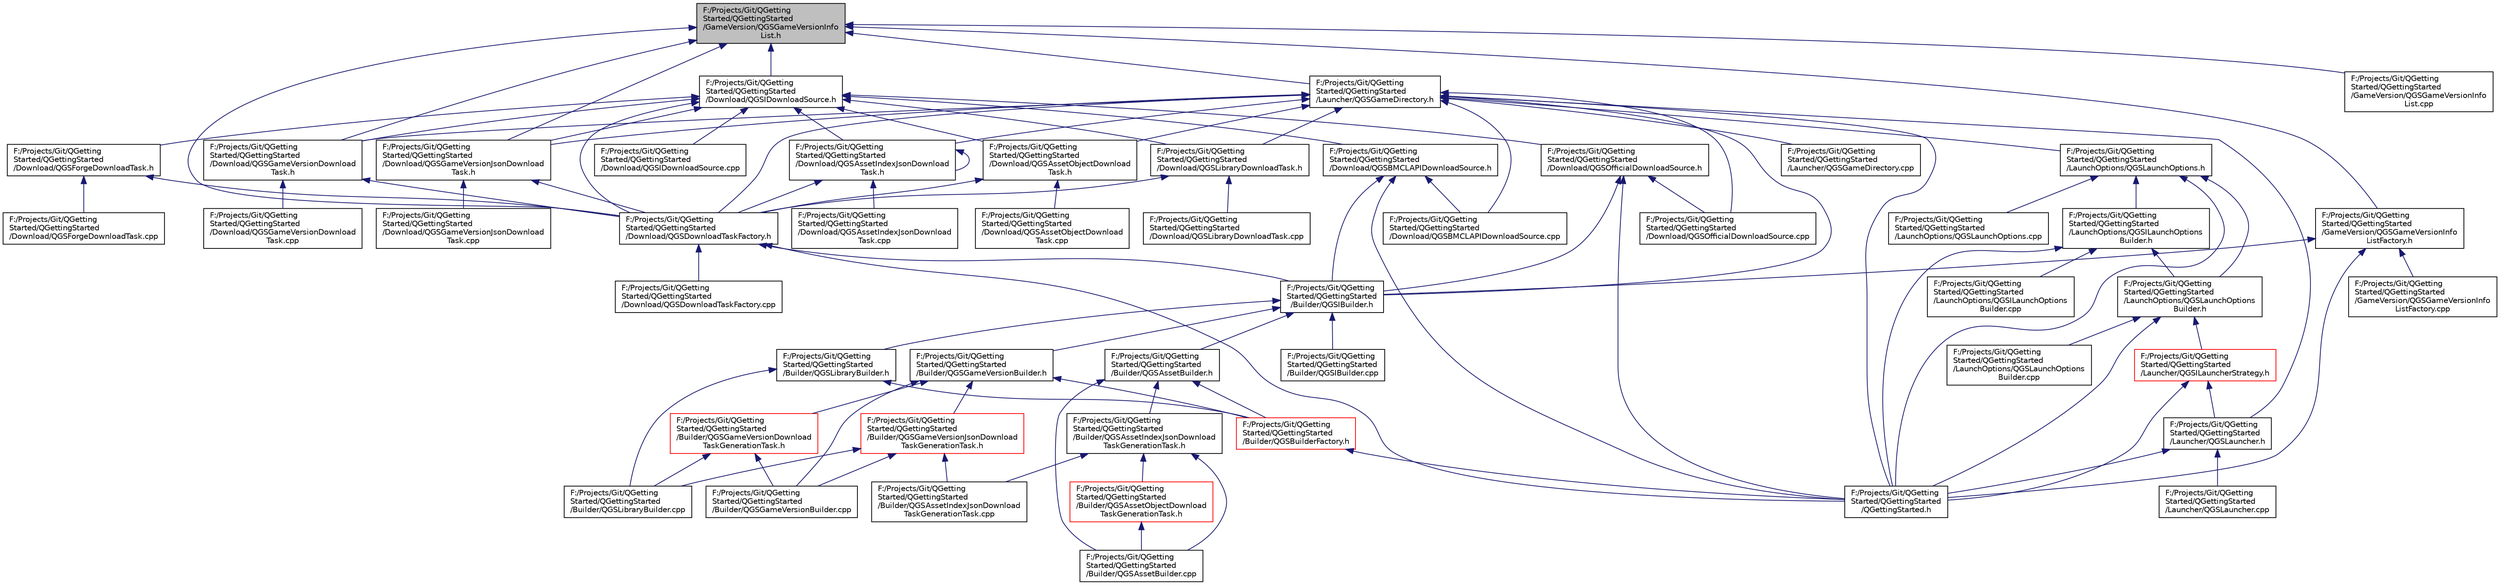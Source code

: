 digraph "F:/Projects/Git/QGettingStarted/QGettingStarted/GameVersion/QGSGameVersionInfoList.h"
{
  edge [fontname="Helvetica",fontsize="10",labelfontname="Helvetica",labelfontsize="10"];
  node [fontname="Helvetica",fontsize="10",shape=record];
  Node9 [label="F:/Projects/Git/QGetting\lStarted/QGettingStarted\l/GameVersion/QGSGameVersionInfo\lList.h",height=0.2,width=0.4,color="black", fillcolor="grey75", style="filled", fontcolor="black"];
  Node9 -> Node10 [dir="back",color="midnightblue",fontsize="10",style="solid",fontname="Helvetica"];
  Node10 [label="F:/Projects/Git/QGetting\lStarted/QGettingStarted\l/Download/QGSIDownloadSource.h",height=0.2,width=0.4,color="black", fillcolor="white", style="filled",URL="$_q_g_s_i_download_source_8h.html"];
  Node10 -> Node11 [dir="back",color="midnightblue",fontsize="10",style="solid",fontname="Helvetica"];
  Node11 [label="F:/Projects/Git/QGetting\lStarted/QGettingStarted\l/Download/QGSGameVersionJsonDownload\lTask.h",height=0.2,width=0.4,color="black", fillcolor="white", style="filled",URL="$_q_g_s_game_version_json_download_task_8h.html"];
  Node11 -> Node12 [dir="back",color="midnightblue",fontsize="10",style="solid",fontname="Helvetica"];
  Node12 [label="F:/Projects/Git/QGetting\lStarted/QGettingStarted\l/Download/QGSDownloadTaskFactory.h",height=0.2,width=0.4,color="black", fillcolor="white", style="filled",URL="$_q_g_s_download_task_factory_8h.html"];
  Node12 -> Node13 [dir="back",color="midnightblue",fontsize="10",style="solid",fontname="Helvetica"];
  Node13 [label="F:/Projects/Git/QGetting\lStarted/QGettingStarted\l/Builder/QGSIBuilder.h",height=0.2,width=0.4,color="black", fillcolor="white", style="filled",URL="$_q_g_s_i_builder_8h.html"];
  Node13 -> Node14 [dir="back",color="midnightblue",fontsize="10",style="solid",fontname="Helvetica"];
  Node14 [label="F:/Projects/Git/QGetting\lStarted/QGettingStarted\l/Builder/QGSAssetBuilder.h",height=0.2,width=0.4,color="black", fillcolor="white", style="filled",URL="$_q_g_s_asset_builder_8h.html"];
  Node14 -> Node15 [dir="back",color="midnightblue",fontsize="10",style="solid",fontname="Helvetica"];
  Node15 [label="F:/Projects/Git/QGetting\lStarted/QGettingStarted\l/Builder/QGSAssetBuilder.cpp",height=0.2,width=0.4,color="black", fillcolor="white", style="filled",URL="$_q_g_s_asset_builder_8cpp.html"];
  Node14 -> Node16 [dir="back",color="midnightblue",fontsize="10",style="solid",fontname="Helvetica"];
  Node16 [label="F:/Projects/Git/QGetting\lStarted/QGettingStarted\l/Builder/QGSAssetIndexJsonDownload\lTaskGenerationTask.h",height=0.2,width=0.4,color="black", fillcolor="white", style="filled",URL="$_q_g_s_asset_index_json_download_task_generation_task_8h.html"];
  Node16 -> Node15 [dir="back",color="midnightblue",fontsize="10",style="solid",fontname="Helvetica"];
  Node16 -> Node17 [dir="back",color="midnightblue",fontsize="10",style="solid",fontname="Helvetica"];
  Node17 [label="F:/Projects/Git/QGetting\lStarted/QGettingStarted\l/Builder/QGSAssetObjectDownload\lTaskGenerationTask.h",height=0.2,width=0.4,color="red", fillcolor="white", style="filled",URL="$_q_g_s_asset_object_download_task_generation_task_8h.html"];
  Node17 -> Node15 [dir="back",color="midnightblue",fontsize="10",style="solid",fontname="Helvetica"];
  Node16 -> Node19 [dir="back",color="midnightblue",fontsize="10",style="solid",fontname="Helvetica"];
  Node19 [label="F:/Projects/Git/QGetting\lStarted/QGettingStarted\l/Builder/QGSAssetIndexJsonDownload\lTaskGenerationTask.cpp",height=0.2,width=0.4,color="black", fillcolor="white", style="filled",URL="$_q_g_s_asset_index_json_download_task_generation_task_8cpp.html"];
  Node14 -> Node20 [dir="back",color="midnightblue",fontsize="10",style="solid",fontname="Helvetica"];
  Node20 [label="F:/Projects/Git/QGetting\lStarted/QGettingStarted\l/Builder/QGSBuilderFactory.h",height=0.2,width=0.4,color="red", fillcolor="white", style="filled",URL="$_q_g_s_builder_factory_8h.html"];
  Node20 -> Node22 [dir="back",color="midnightblue",fontsize="10",style="solid",fontname="Helvetica"];
  Node22 [label="F:/Projects/Git/QGetting\lStarted/QGettingStarted\l/QGettingStarted.h",height=0.2,width=0.4,color="black", fillcolor="white", style="filled",URL="$_q_getting_started_8h.html"];
  Node13 -> Node23 [dir="back",color="midnightblue",fontsize="10",style="solid",fontname="Helvetica"];
  Node23 [label="F:/Projects/Git/QGetting\lStarted/QGettingStarted\l/Builder/QGSGameVersionBuilder.h",height=0.2,width=0.4,color="black", fillcolor="white", style="filled",URL="$_q_g_s_game_version_builder_8h.html"];
  Node23 -> Node24 [dir="back",color="midnightblue",fontsize="10",style="solid",fontname="Helvetica"];
  Node24 [label="F:/Projects/Git/QGetting\lStarted/QGettingStarted\l/Builder/QGSGameVersionJsonDownload\lTaskGenerationTask.h",height=0.2,width=0.4,color="red", fillcolor="white", style="filled",URL="$_q_g_s_game_version_json_download_task_generation_task_8h.html"];
  Node24 -> Node19 [dir="back",color="midnightblue",fontsize="10",style="solid",fontname="Helvetica"];
  Node24 -> Node25 [dir="back",color="midnightblue",fontsize="10",style="solid",fontname="Helvetica"];
  Node25 [label="F:/Projects/Git/QGetting\lStarted/QGettingStarted\l/Builder/QGSGameVersionBuilder.cpp",height=0.2,width=0.4,color="black", fillcolor="white", style="filled",URL="$_q_g_s_game_version_builder_8cpp.html"];
  Node24 -> Node28 [dir="back",color="midnightblue",fontsize="10",style="solid",fontname="Helvetica"];
  Node28 [label="F:/Projects/Git/QGetting\lStarted/QGettingStarted\l/Builder/QGSLibraryBuilder.cpp",height=0.2,width=0.4,color="black", fillcolor="white", style="filled",URL="$_q_g_s_library_builder_8cpp.html"];
  Node23 -> Node20 [dir="back",color="midnightblue",fontsize="10",style="solid",fontname="Helvetica"];
  Node23 -> Node25 [dir="back",color="midnightblue",fontsize="10",style="solid",fontname="Helvetica"];
  Node23 -> Node29 [dir="back",color="midnightblue",fontsize="10",style="solid",fontname="Helvetica"];
  Node29 [label="F:/Projects/Git/QGetting\lStarted/QGettingStarted\l/Builder/QGSGameVersionDownload\lTaskGenerationTask.h",height=0.2,width=0.4,color="red", fillcolor="white", style="filled",URL="$_q_g_s_game_version_download_task_generation_task_8h.html"];
  Node29 -> Node25 [dir="back",color="midnightblue",fontsize="10",style="solid",fontname="Helvetica"];
  Node29 -> Node28 [dir="back",color="midnightblue",fontsize="10",style="solid",fontname="Helvetica"];
  Node13 -> Node30 [dir="back",color="midnightblue",fontsize="10",style="solid",fontname="Helvetica"];
  Node30 [label="F:/Projects/Git/QGetting\lStarted/QGettingStarted\l/Builder/QGSLibraryBuilder.h",height=0.2,width=0.4,color="black", fillcolor="white", style="filled",URL="$_q_g_s_library_builder_8h.html"];
  Node30 -> Node20 [dir="back",color="midnightblue",fontsize="10",style="solid",fontname="Helvetica"];
  Node30 -> Node28 [dir="back",color="midnightblue",fontsize="10",style="solid",fontname="Helvetica"];
  Node13 -> Node31 [dir="back",color="midnightblue",fontsize="10",style="solid",fontname="Helvetica"];
  Node31 [label="F:/Projects/Git/QGetting\lStarted/QGettingStarted\l/Builder/QGSIBuilder.cpp",height=0.2,width=0.4,color="black", fillcolor="white", style="filled",URL="$_q_g_s_i_builder_8cpp.html"];
  Node12 -> Node32 [dir="back",color="midnightblue",fontsize="10",style="solid",fontname="Helvetica"];
  Node32 [label="F:/Projects/Git/QGetting\lStarted/QGettingStarted\l/Download/QGSDownloadTaskFactory.cpp",height=0.2,width=0.4,color="black", fillcolor="white", style="filled",URL="$_q_g_s_download_task_factory_8cpp.html"];
  Node12 -> Node22 [dir="back",color="midnightblue",fontsize="10",style="solid",fontname="Helvetica"];
  Node11 -> Node33 [dir="back",color="midnightblue",fontsize="10",style="solid",fontname="Helvetica"];
  Node33 [label="F:/Projects/Git/QGetting\lStarted/QGettingStarted\l/Download/QGSGameVersionJsonDownload\lTask.cpp",height=0.2,width=0.4,color="black", fillcolor="white", style="filled",URL="$_q_g_s_game_version_json_download_task_8cpp.html"];
  Node10 -> Node34 [dir="back",color="midnightblue",fontsize="10",style="solid",fontname="Helvetica"];
  Node34 [label="F:/Projects/Git/QGetting\lStarted/QGettingStarted\l/Download/QGSAssetObjectDownload\lTask.h",height=0.2,width=0.4,color="black", fillcolor="white", style="filled",URL="$_q_g_s_asset_object_download_task_8h.html"];
  Node34 -> Node12 [dir="back",color="midnightblue",fontsize="10",style="solid",fontname="Helvetica"];
  Node34 -> Node35 [dir="back",color="midnightblue",fontsize="10",style="solid",fontname="Helvetica"];
  Node35 [label="F:/Projects/Git/QGetting\lStarted/QGettingStarted\l/Download/QGSAssetObjectDownload\lTask.cpp",height=0.2,width=0.4,color="black", fillcolor="white", style="filled",URL="$_q_g_s_asset_object_download_task_8cpp.html"];
  Node10 -> Node36 [dir="back",color="midnightblue",fontsize="10",style="solid",fontname="Helvetica"];
  Node36 [label="F:/Projects/Git/QGetting\lStarted/QGettingStarted\l/Download/QGSLibraryDownloadTask.h",height=0.2,width=0.4,color="black", fillcolor="white", style="filled",URL="$_q_g_s_library_download_task_8h.html"];
  Node36 -> Node12 [dir="back",color="midnightblue",fontsize="10",style="solid",fontname="Helvetica"];
  Node36 -> Node37 [dir="back",color="midnightblue",fontsize="10",style="solid",fontname="Helvetica"];
  Node37 [label="F:/Projects/Git/QGetting\lStarted/QGettingStarted\l/Download/QGSLibraryDownloadTask.cpp",height=0.2,width=0.4,color="black", fillcolor="white", style="filled",URL="$_q_g_s_library_download_task_8cpp.html"];
  Node10 -> Node38 [dir="back",color="midnightblue",fontsize="10",style="solid",fontname="Helvetica"];
  Node38 [label="F:/Projects/Git/QGetting\lStarted/QGettingStarted\l/Download/QGSGameVersionDownload\lTask.h",height=0.2,width=0.4,color="black", fillcolor="white", style="filled",URL="$_q_g_s_game_version_download_task_8h.html"];
  Node38 -> Node12 [dir="back",color="midnightblue",fontsize="10",style="solid",fontname="Helvetica"];
  Node38 -> Node39 [dir="back",color="midnightblue",fontsize="10",style="solid",fontname="Helvetica"];
  Node39 [label="F:/Projects/Git/QGetting\lStarted/QGettingStarted\l/Download/QGSGameVersionDownload\lTask.cpp",height=0.2,width=0.4,color="black", fillcolor="white", style="filled",URL="$_q_g_s_game_version_download_task_8cpp.html"];
  Node10 -> Node40 [dir="back",color="midnightblue",fontsize="10",style="solid",fontname="Helvetica"];
  Node40 [label="F:/Projects/Git/QGetting\lStarted/QGettingStarted\l/Download/QGSAssetIndexJsonDownload\lTask.h",height=0.2,width=0.4,color="black", fillcolor="white", style="filled",URL="$_q_g_s_asset_index_json_download_task_8h.html"];
  Node40 -> Node12 [dir="back",color="midnightblue",fontsize="10",style="solid",fontname="Helvetica"];
  Node40 -> Node40 [dir="back",color="midnightblue",fontsize="10",style="solid",fontname="Helvetica"];
  Node40 -> Node41 [dir="back",color="midnightblue",fontsize="10",style="solid",fontname="Helvetica"];
  Node41 [label="F:/Projects/Git/QGetting\lStarted/QGettingStarted\l/Download/QGSAssetIndexJsonDownload\lTask.cpp",height=0.2,width=0.4,color="black", fillcolor="white", style="filled",URL="$_q_g_s_asset_index_json_download_task_8cpp.html"];
  Node10 -> Node42 [dir="back",color="midnightblue",fontsize="10",style="solid",fontname="Helvetica"];
  Node42 [label="F:/Projects/Git/QGetting\lStarted/QGettingStarted\l/Download/QGSForgeDownloadTask.h",height=0.2,width=0.4,color="black", fillcolor="white", style="filled",URL="$_q_g_s_forge_download_task_8h.html"];
  Node42 -> Node12 [dir="back",color="midnightblue",fontsize="10",style="solid",fontname="Helvetica"];
  Node42 -> Node43 [dir="back",color="midnightblue",fontsize="10",style="solid",fontname="Helvetica"];
  Node43 [label="F:/Projects/Git/QGetting\lStarted/QGettingStarted\l/Download/QGSForgeDownloadTask.cpp",height=0.2,width=0.4,color="black", fillcolor="white", style="filled",URL="$_q_g_s_forge_download_task_8cpp.html"];
  Node10 -> Node12 [dir="back",color="midnightblue",fontsize="10",style="solid",fontname="Helvetica"];
  Node10 -> Node44 [dir="back",color="midnightblue",fontsize="10",style="solid",fontname="Helvetica"];
  Node44 [label="F:/Projects/Git/QGetting\lStarted/QGettingStarted\l/Download/QGSBMCLAPIDownloadSource.h",height=0.2,width=0.4,color="black", fillcolor="white", style="filled",URL="$_q_g_s_b_m_c_l_a_p_i_download_source_8h.html"];
  Node44 -> Node13 [dir="back",color="midnightblue",fontsize="10",style="solid",fontname="Helvetica"];
  Node44 -> Node45 [dir="back",color="midnightblue",fontsize="10",style="solid",fontname="Helvetica"];
  Node45 [label="F:/Projects/Git/QGetting\lStarted/QGettingStarted\l/Download/QGSBMCLAPIDownloadSource.cpp",height=0.2,width=0.4,color="black", fillcolor="white", style="filled",URL="$_q_g_s_b_m_c_l_a_p_i_download_source_8cpp.html"];
  Node44 -> Node22 [dir="back",color="midnightblue",fontsize="10",style="solid",fontname="Helvetica"];
  Node10 -> Node46 [dir="back",color="midnightblue",fontsize="10",style="solid",fontname="Helvetica"];
  Node46 [label="F:/Projects/Git/QGetting\lStarted/QGettingStarted\l/Download/QGSOfficialDownloadSource.h",height=0.2,width=0.4,color="black", fillcolor="white", style="filled",URL="$_q_g_s_official_download_source_8h.html"];
  Node46 -> Node13 [dir="back",color="midnightblue",fontsize="10",style="solid",fontname="Helvetica"];
  Node46 -> Node47 [dir="back",color="midnightblue",fontsize="10",style="solid",fontname="Helvetica"];
  Node47 [label="F:/Projects/Git/QGetting\lStarted/QGettingStarted\l/Download/QGSOfficialDownloadSource.cpp",height=0.2,width=0.4,color="black", fillcolor="white", style="filled",URL="$_q_g_s_official_download_source_8cpp.html"];
  Node46 -> Node22 [dir="back",color="midnightblue",fontsize="10",style="solid",fontname="Helvetica"];
  Node10 -> Node48 [dir="back",color="midnightblue",fontsize="10",style="solid",fontname="Helvetica"];
  Node48 [label="F:/Projects/Git/QGetting\lStarted/QGettingStarted\l/Download/QGSIDownloadSource.cpp",height=0.2,width=0.4,color="black", fillcolor="white", style="filled",URL="$_q_g_s_i_download_source_8cpp.html"];
  Node9 -> Node49 [dir="back",color="midnightblue",fontsize="10",style="solid",fontname="Helvetica"];
  Node49 [label="F:/Projects/Git/QGetting\lStarted/QGettingStarted\l/Launcher/QGSGameDirectory.h",height=0.2,width=0.4,color="black", fillcolor="white", style="filled",URL="$_q_g_s_game_directory_8h.html"];
  Node49 -> Node11 [dir="back",color="midnightblue",fontsize="10",style="solid",fontname="Helvetica"];
  Node49 -> Node34 [dir="back",color="midnightblue",fontsize="10",style="solid",fontname="Helvetica"];
  Node49 -> Node36 [dir="back",color="midnightblue",fontsize="10",style="solid",fontname="Helvetica"];
  Node49 -> Node38 [dir="back",color="midnightblue",fontsize="10",style="solid",fontname="Helvetica"];
  Node49 -> Node40 [dir="back",color="midnightblue",fontsize="10",style="solid",fontname="Helvetica"];
  Node49 -> Node12 [dir="back",color="midnightblue",fontsize="10",style="solid",fontname="Helvetica"];
  Node49 -> Node13 [dir="back",color="midnightblue",fontsize="10",style="solid",fontname="Helvetica"];
  Node49 -> Node45 [dir="back",color="midnightblue",fontsize="10",style="solid",fontname="Helvetica"];
  Node49 -> Node47 [dir="back",color="midnightblue",fontsize="10",style="solid",fontname="Helvetica"];
  Node49 -> Node50 [dir="back",color="midnightblue",fontsize="10",style="solid",fontname="Helvetica"];
  Node50 [label="F:/Projects/Git/QGetting\lStarted/QGettingStarted\l/Launcher/QGSGameDirectory.cpp",height=0.2,width=0.4,color="black", fillcolor="white", style="filled",URL="$_q_g_s_game_directory_8cpp.html"];
  Node49 -> Node51 [dir="back",color="midnightblue",fontsize="10",style="solid",fontname="Helvetica"];
  Node51 [label="F:/Projects/Git/QGetting\lStarted/QGettingStarted\l/LaunchOptions/QGSLaunchOptions.h",height=0.2,width=0.4,color="black", fillcolor="white", style="filled",URL="$_q_g_s_launch_options_8h.html"];
  Node51 -> Node52 [dir="back",color="midnightblue",fontsize="10",style="solid",fontname="Helvetica"];
  Node52 [label="F:/Projects/Git/QGetting\lStarted/QGettingStarted\l/LaunchOptions/QGSILaunchOptions\lBuilder.h",height=0.2,width=0.4,color="black", fillcolor="white", style="filled",URL="$_q_g_s_i_launch_options_builder_8h.html"];
  Node52 -> Node53 [dir="back",color="midnightblue",fontsize="10",style="solid",fontname="Helvetica"];
  Node53 [label="F:/Projects/Git/QGetting\lStarted/QGettingStarted\l/LaunchOptions/QGSLaunchOptions\lBuilder.h",height=0.2,width=0.4,color="black", fillcolor="white", style="filled",URL="$_q_g_s_launch_options_builder_8h.html"];
  Node53 -> Node54 [dir="back",color="midnightblue",fontsize="10",style="solid",fontname="Helvetica"];
  Node54 [label="F:/Projects/Git/QGetting\lStarted/QGettingStarted\l/Launcher/QGSILauncherStrategy.h",height=0.2,width=0.4,color="red", fillcolor="white", style="filled",URL="$_q_g_s_i_launcher_strategy_8h.html"];
  Node54 -> Node59 [dir="back",color="midnightblue",fontsize="10",style="solid",fontname="Helvetica"];
  Node59 [label="F:/Projects/Git/QGetting\lStarted/QGettingStarted\l/Launcher/QGSLauncher.h",height=0.2,width=0.4,color="black", fillcolor="white", style="filled",URL="$_q_g_s_launcher_8h.html"];
  Node59 -> Node57 [dir="back",color="midnightblue",fontsize="10",style="solid",fontname="Helvetica"];
  Node57 [label="F:/Projects/Git/QGetting\lStarted/QGettingStarted\l/Launcher/QGSLauncher.cpp",height=0.2,width=0.4,color="black", fillcolor="white", style="filled",URL="$_q_g_s_launcher_8cpp.html"];
  Node59 -> Node22 [dir="back",color="midnightblue",fontsize="10",style="solid",fontname="Helvetica"];
  Node54 -> Node22 [dir="back",color="midnightblue",fontsize="10",style="solid",fontname="Helvetica"];
  Node53 -> Node60 [dir="back",color="midnightblue",fontsize="10",style="solid",fontname="Helvetica"];
  Node60 [label="F:/Projects/Git/QGetting\lStarted/QGettingStarted\l/LaunchOptions/QGSLaunchOptions\lBuilder.cpp",height=0.2,width=0.4,color="black", fillcolor="white", style="filled",URL="$_q_g_s_launch_options_builder_8cpp.html"];
  Node53 -> Node22 [dir="back",color="midnightblue",fontsize="10",style="solid",fontname="Helvetica"];
  Node52 -> Node61 [dir="back",color="midnightblue",fontsize="10",style="solid",fontname="Helvetica"];
  Node61 [label="F:/Projects/Git/QGetting\lStarted/QGettingStarted\l/LaunchOptions/QGSILaunchOptions\lBuilder.cpp",height=0.2,width=0.4,color="black", fillcolor="white", style="filled",URL="$_q_g_s_i_launch_options_builder_8cpp.html"];
  Node52 -> Node22 [dir="back",color="midnightblue",fontsize="10",style="solid",fontname="Helvetica"];
  Node51 -> Node53 [dir="back",color="midnightblue",fontsize="10",style="solid",fontname="Helvetica"];
  Node51 -> Node62 [dir="back",color="midnightblue",fontsize="10",style="solid",fontname="Helvetica"];
  Node62 [label="F:/Projects/Git/QGetting\lStarted/QGettingStarted\l/LaunchOptions/QGSLaunchOptions.cpp",height=0.2,width=0.4,color="black", fillcolor="white", style="filled",URL="$_q_g_s_launch_options_8cpp.html"];
  Node51 -> Node22 [dir="back",color="midnightblue",fontsize="10",style="solid",fontname="Helvetica"];
  Node49 -> Node59 [dir="back",color="midnightblue",fontsize="10",style="solid",fontname="Helvetica"];
  Node49 -> Node22 [dir="back",color="midnightblue",fontsize="10",style="solid",fontname="Helvetica"];
  Node9 -> Node11 [dir="back",color="midnightblue",fontsize="10",style="solid",fontname="Helvetica"];
  Node9 -> Node38 [dir="back",color="midnightblue",fontsize="10",style="solid",fontname="Helvetica"];
  Node9 -> Node12 [dir="back",color="midnightblue",fontsize="10",style="solid",fontname="Helvetica"];
  Node9 -> Node63 [dir="back",color="midnightblue",fontsize="10",style="solid",fontname="Helvetica"];
  Node63 [label="F:/Projects/Git/QGetting\lStarted/QGettingStarted\l/GameVersion/QGSGameVersionInfo\lListFactory.h",height=0.2,width=0.4,color="black", fillcolor="white", style="filled",URL="$_q_g_s_game_version_info_list_factory_8h.html"];
  Node63 -> Node13 [dir="back",color="midnightblue",fontsize="10",style="solid",fontname="Helvetica"];
  Node63 -> Node64 [dir="back",color="midnightblue",fontsize="10",style="solid",fontname="Helvetica"];
  Node64 [label="F:/Projects/Git/QGetting\lStarted/QGettingStarted\l/GameVersion/QGSGameVersionInfo\lListFactory.cpp",height=0.2,width=0.4,color="black", fillcolor="white", style="filled",URL="$_q_g_s_game_version_info_list_factory_8cpp.html"];
  Node63 -> Node22 [dir="back",color="midnightblue",fontsize="10",style="solid",fontname="Helvetica"];
  Node9 -> Node65 [dir="back",color="midnightblue",fontsize="10",style="solid",fontname="Helvetica"];
  Node65 [label="F:/Projects/Git/QGetting\lStarted/QGettingStarted\l/GameVersion/QGSGameVersionInfo\lList.cpp",height=0.2,width=0.4,color="black", fillcolor="white", style="filled",URL="$_q_g_s_game_version_info_list_8cpp.html"];
}

